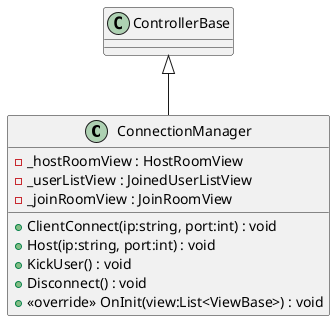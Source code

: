 @startuml
class ConnectionManager {
    - _hostRoomView : HostRoomView
    - _userListView : JoinedUserListView
    - _joinRoomView : JoinRoomView
    + ClientConnect(ip:string, port:int) : void
    + Host(ip:string, port:int) : void
    + KickUser() : void
    + Disconnect() : void
    + <<override>> OnInit(view:List<ViewBase>) : void
}
ControllerBase <|-- ConnectionManager
@enduml
